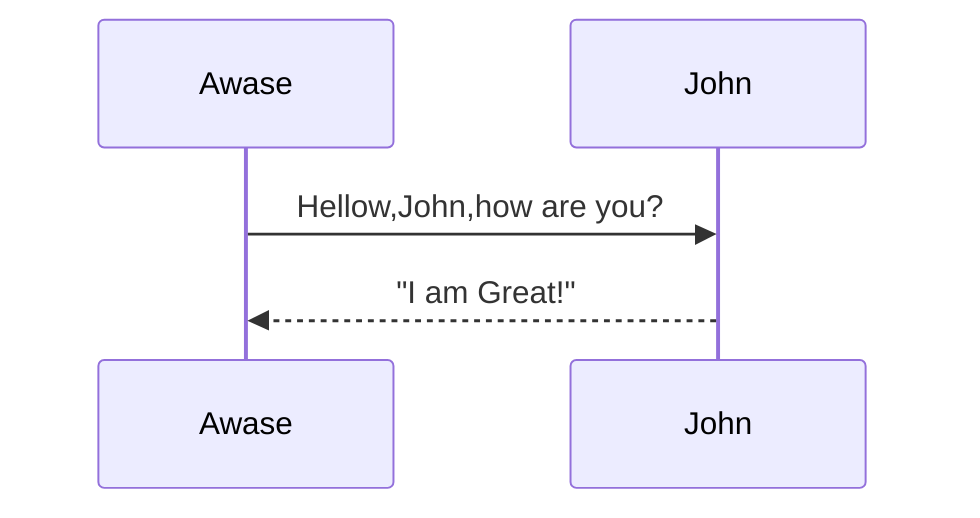 sequenceDiagram
    participant Awase
    participant John
    Awase ->> John: Hellow,John,how are you?
    John -->> Awase: "I am Great!"